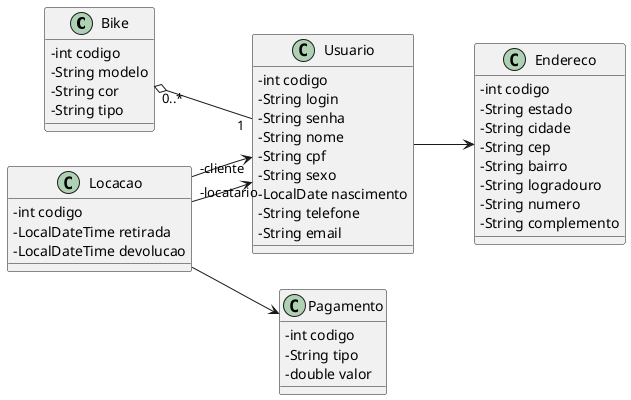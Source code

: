 @startuml

left to right direction
skinparam classAttributeIconSize 0

class Bike {
  -int codigo
  -String modelo
  -String cor
  -String tipo
}

class Pagamento {
  -int codigo
  -String tipo
  -double valor
}

class Usuario {
  -int codigo
  -String login
  -String senha
  -String nome
  -String cpf
  -String sexo
  -LocalDate nascimento
  -String telefone
  -String email
}

class Endereco {
  -int codigo
  -String estado    
  -String cidade
  -String cep
  -String bairro
  -String logradouro
  -String numero
  -String complemento      
}

class Locacao {
  -int codigo
  -LocalDateTime retirada
  -LocalDateTime devolucao
}


Bike "0..*" o-- "1" Usuario
Usuario --> Endereco
Locacao --> "-locatario" Usuario
Locacao --> "-cliente" Usuario
Locacao --> Pagamento

@enduml

